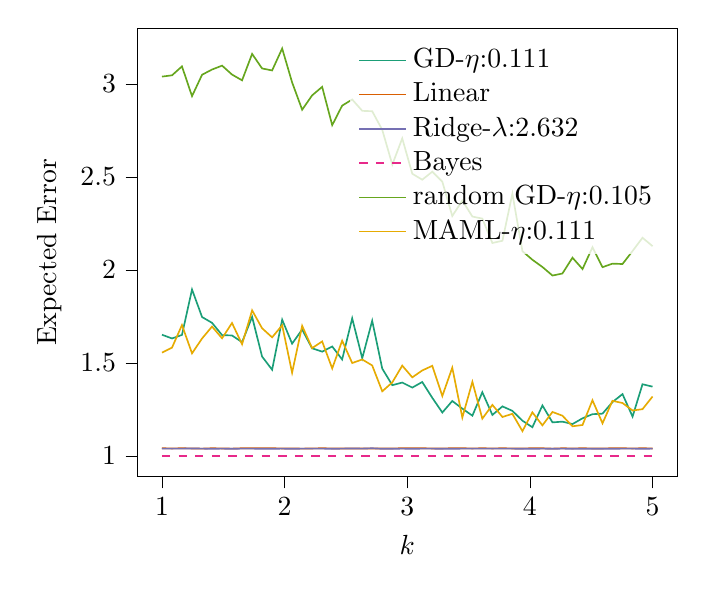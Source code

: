% This file was created with tikzplotlib v0.10.1.
\begin{tikzpicture}

\definecolor{chocolate217952}{RGB}{217,95,2}
\definecolor{darkcyan27158119}{RGB}{27,158,119}
\definecolor{darkgoldenrod16611829}{RGB}{166,118,29}
\definecolor{darkgray176}{RGB}{176,176,176}
\definecolor{deeppink23141138}{RGB}{231,41,138}
\definecolor{lightslategray117112179}{RGB}{117,112,179}
\definecolor{olivedrab10216630}{RGB}{102,166,30}
\definecolor{orange2301712}{RGB}{230,171,2}

\begin{axis}[
legend cell align={left},
legend style={fill opacity=0.8, draw opacity=1, text opacity=1, draw=none},
tick align=outside,
tick pos=left,
x grid style={darkgray176},
xlabel={\(\displaystyle k\)},
xmin=0.8, xmax=5.2,
xtick style={color=black},
y grid style={darkgray176},
ylabel={Expected Error},
ymin=0.89, ymax=3.299,
ytick style={color=black}
]
\addplot [semithick, darkcyan27158119]
table {%
1 1.652
1.082 1.632
1.163 1.651
1.245 1.895
1.327 1.747
1.408 1.716
1.49 1.65
1.571 1.648
1.653 1.612
1.735 1.748
1.816 1.535
1.898 1.464
1.98 1.733
2.061 1.604
2.143 1.68
2.224 1.579
2.306 1.561
2.388 1.589
2.469 1.519
2.551 1.74
2.633 1.526
2.714 1.727
2.796 1.47
2.878 1.381
2.959 1.395
3.041 1.368
3.122 1.398
3.204 1.313
3.286 1.234
3.367 1.296
3.449 1.255
3.531 1.217
3.612 1.343
3.694 1.221
3.776 1.267
3.857 1.243
3.939 1.19
4.02 1.155
4.102 1.272
4.184 1.181
4.265 1.185
4.347 1.172
4.429 1.203
4.51 1.225
4.592 1.228
4.673 1.29
4.755 1.333
4.837 1.212
4.918 1.386
5 1.373
};
\addlegendentry{GD-$\eta$:0.111}
\addplot [semithick, chocolate217952]
table {%
1 1.042
1.082 1.041
1.163 1.042
1.245 1.041
1.327 1.04
1.408 1.042
1.49 1.041
1.571 1.04
1.653 1.042
1.735 1.042
1.816 1.042
1.898 1.042
1.98 1.041
2.061 1.041
2.143 1.04
2.224 1.041
2.306 1.042
2.388 1.041
2.469 1.041
2.551 1.041
2.633 1.041
2.714 1.041
2.796 1.041
2.878 1.041
2.959 1.042
3.041 1.042
3.122 1.042
3.204 1.041
3.286 1.041
3.367 1.042
3.449 1.042
3.531 1.041
3.612 1.042
3.694 1.041
3.776 1.042
3.857 1.041
3.939 1.041
4.02 1.042
4.102 1.042
4.184 1.04
4.265 1.042
4.347 1.041
4.429 1.042
4.51 1.041
4.592 1.041
4.673 1.042
4.755 1.042
4.837 1.041
4.918 1.042
5 1.041
};
\addlegendentry{Linear}
\addplot [semithick, lightslategray117112179]
table {%
1 1.04
1.082 1.04
1.163 1.04
1.245 1.041
1.327 1.04
1.408 1.039
1.49 1.04
1.571 1.039
1.653 1.04
1.735 1.04
1.816 1.039
1.898 1.039
1.98 1.04
2.061 1.039
2.143 1.04
2.224 1.04
2.306 1.04
2.388 1.039
2.469 1.04
2.551 1.041
2.633 1.04
2.714 1.042
2.796 1.039
2.878 1.039
2.959 1.04
3.041 1.039
3.122 1.04
3.204 1.04
3.286 1.039
3.367 1.039
3.449 1.04
3.531 1.04
3.612 1.04
3.694 1.04
3.776 1.04
3.857 1.04
3.939 1.039
4.02 1.039
4.102 1.04
4.184 1.039
4.265 1.04
4.347 1.039
4.429 1.039
4.51 1.039
4.592 1.039
4.673 1.039
4.755 1.04
4.837 1.04
4.918 1.039
5 1.04
};
\addlegendentry{Ridge-$\lambda$:2.632}
\addplot [semithick, deeppink23141138, dashed]
table {%
1 1.0
1.082 1.0
1.163 1.0
1.245 1.0
1.327 1.0
1.408 1.0
1.49 1.0
1.571 1.0
1.653 1.0
1.735 1.0
1.816 1.0
1.898 1.0
1.98 1.0
2.061 1.0
2.143 1.0
2.224 1.0
2.306 1.0
2.388 1.0
2.469 1.0
2.551 1.0
2.633 1.0
2.714 1.0
2.796 1.0
2.878 1.0
2.959 1.0
3.041 1.0
3.122 1.0
3.204 1.0
3.286 1.0
3.367 1.0
3.449 1.0
3.531 1.0
3.612 1.0
3.694 1.0
3.776 1.0
3.857 1.0
3.939 1.0
4.02 1.0
4.102 1.0
4.184 1.0
4.265 1.0
4.347 1.0
4.429 1.0
4.51 1.0
4.592 1.0
4.673 1.0
4.755 1.0
4.837 1.0
4.918 1.0
5 1.0
};
\addlegendentry{Bayes}
\addplot [semithick, olivedrab10216630]
table {%
1 3.039
1.082 3.046
1.163 3.094
1.245 2.934
1.327 3.049
1.408 3.077
1.49 3.098
1.571 3.05
1.653 3.019
1.735 3.161
1.816 3.083
1.898 3.072
1.98 3.19
2.061 3.008
2.143 2.861
2.224 2.938
2.306 2.984
2.388 2.778
2.469 2.883
2.551 2.916
2.633 2.855
2.714 2.853
2.796 2.753
2.878 2.566
2.959 2.707
3.041 2.517
3.122 2.485
3.204 2.528
3.286 2.474
3.367 2.29
3.449 2.373
3.531 2.287
3.612 2.276
3.694 2.145
3.776 2.157
3.857 2.41
3.939 2.101
4.02 2.055
4.102 2.016
4.184 1.97
4.265 1.981
4.347 2.066
4.429 2.005
4.51 2.122
4.592 2.015
4.673 2.034
4.755 2.032
4.837 2.102
4.918 2.173
5 2.128
};
\addlegendentry{random GD-$\eta$:0.105}
\addplot [semithick, orange2301712]
table {%
1 1.556
1.082 1.583
1.163 1.704
1.245 1.552
1.327 1.632
1.408 1.696
1.49 1.633
1.571 1.715
1.653 1.601
1.735 1.783
1.816 1.687
1.898 1.638
1.98 1.703
2.061 1.448
2.143 1.7
2.224 1.58
2.306 1.616
2.388 1.471
2.469 1.62
2.551 1.5
2.633 1.519
2.714 1.487
2.796 1.348
2.878 1.396
2.959 1.486
3.041 1.423
3.122 1.46
3.204 1.485
3.286 1.323
3.367 1.475
3.449 1.207
3.531 1.399
3.612 1.201
3.694 1.275
3.776 1.21
3.857 1.227
3.939 1.134
4.02 1.235
4.102 1.165
4.184 1.237
4.265 1.217
4.347 1.16
4.429 1.167
4.51 1.3
4.592 1.176
4.673 1.297
4.755 1.285
4.837 1.245
4.918 1.252
5 1.32
};
\addlegendentry{MAML-$\eta$:0.111}
\end{axis}

\end{tikzpicture}

